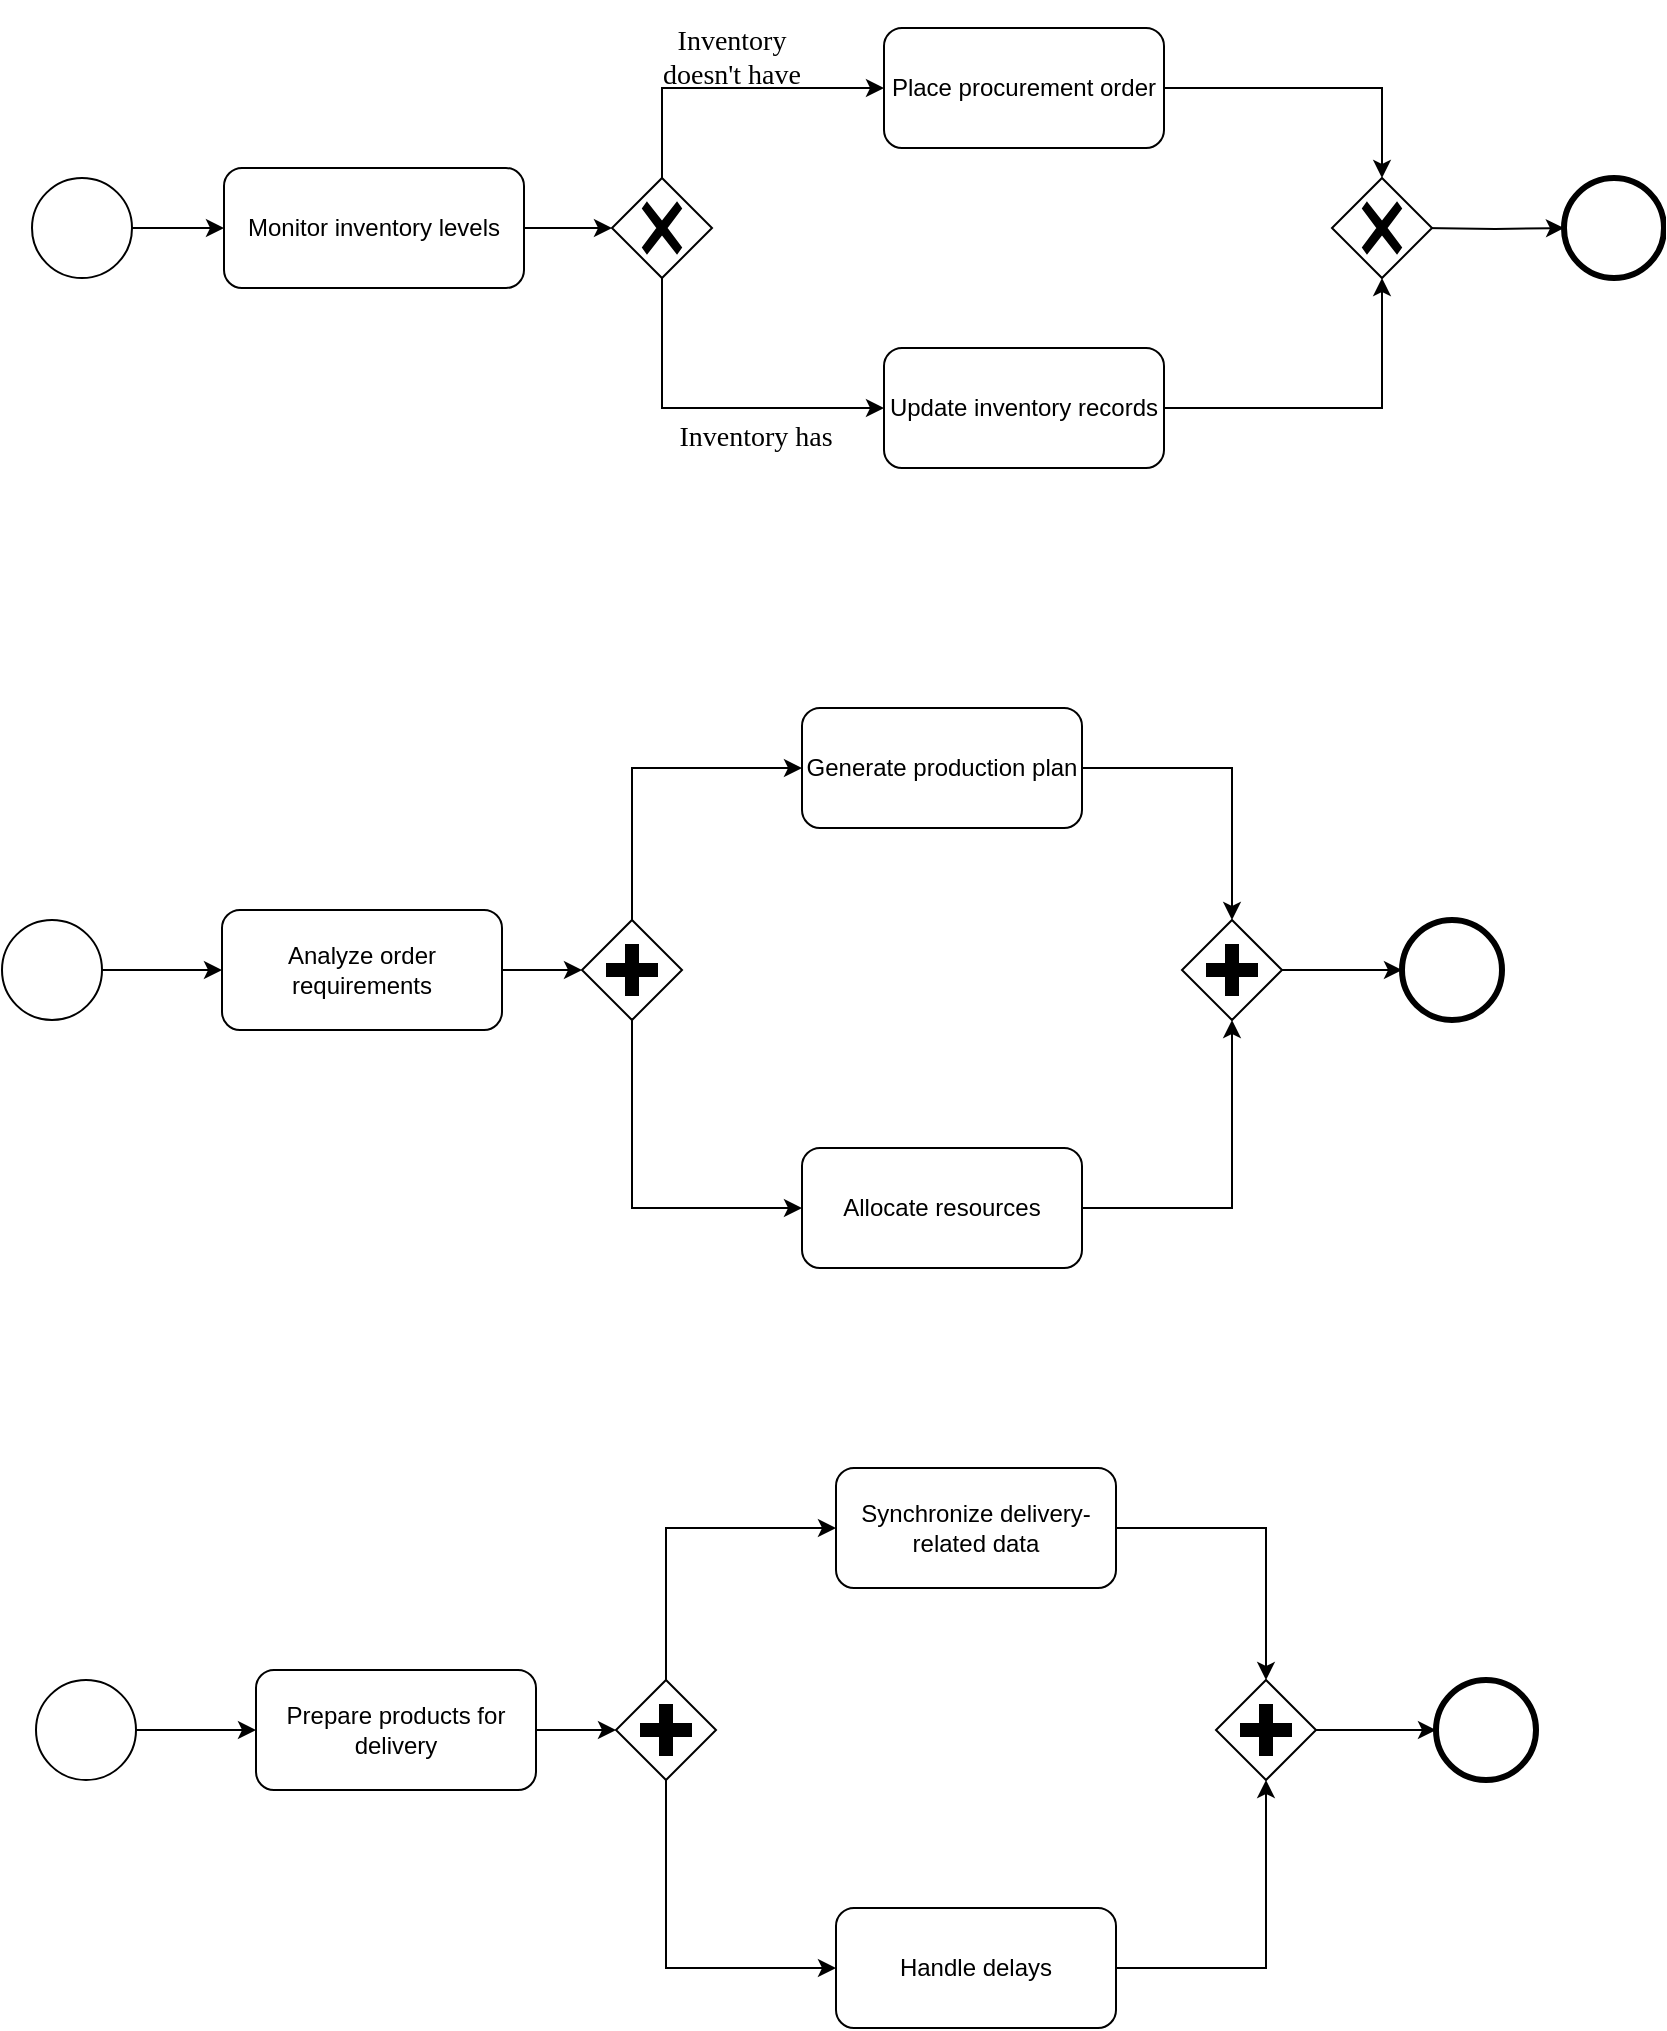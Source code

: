 <mxfile version="25.0.3">
  <diagram name="Production BPMN" id="LM1lkfpwHtUmzL5ZuMWx">
    <mxGraphModel dx="1221" dy="1894" grid="1" gridSize="10" guides="1" tooltips="1" connect="1" arrows="1" fold="1" page="1" pageScale="1" pageWidth="827" pageHeight="1169" math="0" shadow="0">
      <root>
        <mxCell id="0" />
        <mxCell id="1" parent="0" />
        <mxCell id="rg5PKnQTJV752whF03__-38" value="Monitor inventory levels" style="rounded=1;whiteSpace=wrap;html=1;" vertex="1" parent="1">
          <mxGeometry x="206" y="-150" width="150" height="60" as="geometry" />
        </mxCell>
        <mxCell id="rg5PKnQTJV752whF03__-39" value="Place procurement order" style="rounded=1;whiteSpace=wrap;html=1;" vertex="1" parent="1">
          <mxGeometry x="536" y="-220" width="140" height="60" as="geometry" />
        </mxCell>
        <mxCell id="rg5PKnQTJV752whF03__-40" value="Update inventory records" style="rounded=1;whiteSpace=wrap;html=1;" vertex="1" parent="1">
          <mxGeometry x="536" y="-60" width="140" height="60" as="geometry" />
        </mxCell>
        <mxCell id="rg5PKnQTJV752whF03__-41" edge="1" parent="1" target="rg5PKnQTJV752whF03__-38">
          <mxGeometry relative="1" as="geometry">
            <mxPoint x="160" y="-120" as="sourcePoint" />
          </mxGeometry>
        </mxCell>
        <mxCell id="rg5PKnQTJV752whF03__-42" style="entryX=0;entryY=0.5;entryDx=0;entryDy=0;entryPerimeter=0;" edge="1" parent="1" source="rg5PKnQTJV752whF03__-38" target="rg5PKnQTJV752whF03__-53">
          <mxGeometry relative="1" as="geometry">
            <mxPoint x="406" y="-120" as="targetPoint" />
          </mxGeometry>
        </mxCell>
        <mxCell id="rg5PKnQTJV752whF03__-44" value="" style="points=[[0.145,0.145,0],[0.5,0,0],[0.855,0.145,0],[1,0.5,0],[0.855,0.855,0],[0.5,1,0],[0.145,0.855,0],[0,0.5,0]];shape=mxgraph.bpmn.event;html=1;verticalLabelPosition=bottom;labelBackgroundColor=#ffffff;verticalAlign=top;align=center;perimeter=ellipsePerimeter;outlineConnect=0;aspect=fixed;outline=standard;symbol=general;" vertex="1" parent="1">
          <mxGeometry x="110" y="-145" width="50" height="50" as="geometry" />
        </mxCell>
        <mxCell id="rg5PKnQTJV752whF03__-45" value="" style="points=[[0.145,0.145,0],[0.5,0,0],[0.855,0.145,0],[1,0.5,0],[0.855,0.855,0],[0.5,1,0],[0.145,0.855,0],[0,0.5,0]];shape=mxgraph.bpmn.event;html=1;verticalLabelPosition=bottom;labelBackgroundColor=#ffffff;verticalAlign=top;align=center;perimeter=ellipsePerimeter;outlineConnect=0;aspect=fixed;outline=end;symbol=terminate2;" vertex="1" parent="1">
          <mxGeometry x="876" y="-145" width="50" height="50" as="geometry" />
        </mxCell>
        <mxCell id="rg5PKnQTJV752whF03__-46" style="edgeStyle=orthogonalEdgeStyle;rounded=0;orthogonalLoop=1;jettySize=auto;html=1;entryX=0;entryY=0.5;entryDx=0;entryDy=0;exitX=0.5;exitY=0;exitDx=0;exitDy=0;exitPerimeter=0;" edge="1" parent="1" source="rg5PKnQTJV752whF03__-53" target="rg5PKnQTJV752whF03__-39">
          <mxGeometry relative="1" as="geometry">
            <mxPoint x="431" y="-145" as="sourcePoint" />
          </mxGeometry>
        </mxCell>
        <mxCell id="rg5PKnQTJV752whF03__-47" style="edgeStyle=orthogonalEdgeStyle;rounded=0;orthogonalLoop=1;jettySize=auto;html=1;entryX=0;entryY=0.5;entryDx=0;entryDy=0;exitX=0.5;exitY=1;exitDx=0;exitDy=0;exitPerimeter=0;" edge="1" parent="1" source="rg5PKnQTJV752whF03__-53" target="rg5PKnQTJV752whF03__-40">
          <mxGeometry relative="1" as="geometry">
            <mxPoint x="430" y="-94" as="sourcePoint" />
          </mxGeometry>
        </mxCell>
        <mxCell id="rg5PKnQTJV752whF03__-49" value="" style="edgeStyle=orthogonalEdgeStyle;rounded=0;orthogonalLoop=1;jettySize=auto;html=1;" edge="1" parent="1" target="rg5PKnQTJV752whF03__-45">
          <mxGeometry relative="1" as="geometry">
            <mxPoint x="806" y="-120" as="sourcePoint" />
          </mxGeometry>
        </mxCell>
        <mxCell id="rg5PKnQTJV752whF03__-51" style="edgeStyle=orthogonalEdgeStyle;rounded=0;orthogonalLoop=1;jettySize=auto;html=1;entryX=0.5;entryY=0;entryDx=0;entryDy=0;entryPerimeter=0;" edge="1" parent="1" source="rg5PKnQTJV752whF03__-39" target="rg5PKnQTJV752whF03__-98">
          <mxGeometry relative="1" as="geometry">
            <mxPoint x="781" y="-145" as="targetPoint" />
          </mxGeometry>
        </mxCell>
        <mxCell id="rg5PKnQTJV752whF03__-52" style="edgeStyle=orthogonalEdgeStyle;rounded=0;orthogonalLoop=1;jettySize=auto;html=1;entryX=0.5;entryY=1;entryDx=0;entryDy=0;entryPerimeter=0;" edge="1" parent="1" source="rg5PKnQTJV752whF03__-40" target="rg5PKnQTJV752whF03__-98">
          <mxGeometry relative="1" as="geometry">
            <mxPoint x="781" y="-95" as="targetPoint" />
          </mxGeometry>
        </mxCell>
        <mxCell id="rg5PKnQTJV752whF03__-53" value="" style="points=[[0.25,0.25,0],[0.5,0,0],[0.75,0.25,0],[1,0.5,0],[0.75,0.75,0],[0.5,1,0],[0.25,0.75,0],[0,0.5,0]];shape=mxgraph.bpmn.gateway2;html=1;verticalLabelPosition=bottom;labelBackgroundColor=#ffffff;verticalAlign=top;align=center;perimeter=rhombusPerimeter;outlineConnect=0;outline=none;symbol=none;gwType=exclusive;" vertex="1" parent="1">
          <mxGeometry x="400" y="-145" width="50" height="50" as="geometry" />
        </mxCell>
        <mxCell id="rg5PKnQTJV752whF03__-98" value="" style="points=[[0.25,0.25,0],[0.5,0,0],[0.75,0.25,0],[1,0.5,0],[0.75,0.75,0],[0.5,1,0],[0.25,0.75,0],[0,0.5,0]];shape=mxgraph.bpmn.gateway2;html=1;verticalLabelPosition=bottom;labelBackgroundColor=#ffffff;verticalAlign=top;align=center;perimeter=rhombusPerimeter;outlineConnect=0;outline=none;symbol=none;gwType=exclusive;" vertex="1" parent="1">
          <mxGeometry x="760" y="-145" width="50" height="50" as="geometry" />
        </mxCell>
        <mxCell id="rg5PKnQTJV752whF03__-99" value="&lt;p class=&quot;MsoNormal&quot;&gt;&lt;span style=&quot;mso-spacerun:&#39;yes&#39;;font-family:Calibri;mso-fareast-font-family:宋体;&lt;br/&gt;mso-bidi-font-family:&#39;Times New Roman&#39;;font-size:10.5pt;mso-font-kerning:1.0pt;&quot;&gt;Inventory doesn&#39;t have&lt;/span&gt;&lt;/p&gt;" style="text;html=1;align=center;verticalAlign=middle;whiteSpace=wrap;rounded=0;" vertex="1" parent="1">
          <mxGeometry x="420" y="-220" width="80" height="30" as="geometry" />
        </mxCell>
        <mxCell id="rg5PKnQTJV752whF03__-100" value="&lt;p class=&quot;MsoNormal&quot;&gt;&lt;span style=&quot;mso-spacerun:&#39;yes&#39;;font-family:Calibri;mso-fareast-font-family:宋体;&lt;br/&gt;mso-bidi-font-family:&#39;Times New Roman&#39;;font-size:10.5pt;mso-font-kerning:1.0pt;&quot;&gt;Inventory has&lt;/span&gt;&lt;/p&gt;" style="text;html=1;align=center;verticalAlign=middle;whiteSpace=wrap;rounded=0;" vertex="1" parent="1">
          <mxGeometry x="432" y="-30" width="80" height="30" as="geometry" />
        </mxCell>
        <mxCell id="rg5PKnQTJV752whF03__-101" value="" style="edgeStyle=orthogonalEdgeStyle;rounded=0;orthogonalLoop=1;jettySize=auto;html=1;" edge="1" parent="1" source="rg5PKnQTJV752whF03__-102" target="rg5PKnQTJV752whF03__-110">
          <mxGeometry relative="1" as="geometry" />
        </mxCell>
        <mxCell id="rg5PKnQTJV752whF03__-102" value="Analyze order requirements" style="rounded=1;whiteSpace=wrap;html=1;" vertex="1" parent="1">
          <mxGeometry x="205" y="221" width="140" height="60" as="geometry" />
        </mxCell>
        <mxCell id="rg5PKnQTJV752whF03__-103" value="Generate production plan" style="rounded=1;whiteSpace=wrap;html=1;" vertex="1" parent="1">
          <mxGeometry x="495" y="120" width="140" height="60" as="geometry" />
        </mxCell>
        <mxCell id="rg5PKnQTJV752whF03__-104" value="Allocate resources" style="rounded=1;whiteSpace=wrap;html=1;" vertex="1" parent="1">
          <mxGeometry x="495" y="340" width="140" height="60" as="geometry" />
        </mxCell>
        <mxCell id="rg5PKnQTJV752whF03__-105" style="edgeStyle=orthogonalEdgeStyle;rounded=0;orthogonalLoop=1;jettySize=auto;html=1;entryX=0;entryY=0.5;entryDx=0;entryDy=0;" edge="1" parent="1" source="rg5PKnQTJV752whF03__-106">
          <mxGeometry relative="1" as="geometry">
            <mxPoint x="205" y="251" as="targetPoint" />
          </mxGeometry>
        </mxCell>
        <mxCell id="rg5PKnQTJV752whF03__-106" value="" style="points=[[0.145,0.145,0],[0.5,0,0],[0.855,0.145,0],[1,0.5,0],[0.855,0.855,0],[0.5,1,0],[0.145,0.855,0],[0,0.5,0]];shape=mxgraph.bpmn.event;html=1;verticalLabelPosition=bottom;labelBackgroundColor=#ffffff;verticalAlign=top;align=center;perimeter=ellipsePerimeter;outlineConnect=0;aspect=fixed;outline=standard;symbol=general;" vertex="1" parent="1">
          <mxGeometry x="95" y="226" width="50" height="50" as="geometry" />
        </mxCell>
        <mxCell id="rg5PKnQTJV752whF03__-107" value="" style="points=[[0.145,0.145,0],[0.5,0,0],[0.855,0.145,0],[1,0.5,0],[0.855,0.855,0],[0.5,1,0],[0.145,0.855,0],[0,0.5,0]];shape=mxgraph.bpmn.event;html=1;verticalLabelPosition=bottom;labelBackgroundColor=#ffffff;verticalAlign=top;align=center;perimeter=ellipsePerimeter;outlineConnect=0;aspect=fixed;outline=end;symbol=terminate2;" vertex="1" parent="1">
          <mxGeometry x="795" y="226" width="50" height="50" as="geometry" />
        </mxCell>
        <mxCell id="rg5PKnQTJV752whF03__-108" style="edgeStyle=orthogonalEdgeStyle;rounded=0;orthogonalLoop=1;jettySize=auto;html=1;entryX=0;entryY=0.5;entryDx=0;entryDy=0;exitX=0.5;exitY=1;exitDx=0;exitDy=0;exitPerimeter=0;" edge="1" parent="1" source="rg5PKnQTJV752whF03__-110" target="rg5PKnQTJV752whF03__-104">
          <mxGeometry relative="1" as="geometry" />
        </mxCell>
        <mxCell id="rg5PKnQTJV752whF03__-109" style="edgeStyle=orthogonalEdgeStyle;rounded=0;orthogonalLoop=1;jettySize=auto;html=1;entryX=0;entryY=0.5;entryDx=0;entryDy=0;exitX=0.5;exitY=0;exitDx=0;exitDy=0;exitPerimeter=0;" edge="1" parent="1" source="rg5PKnQTJV752whF03__-110" target="rg5PKnQTJV752whF03__-103">
          <mxGeometry relative="1" as="geometry" />
        </mxCell>
        <mxCell id="rg5PKnQTJV752whF03__-110" value="" style="points=[[0.25,0.25,0],[0.5,0,0],[0.75,0.25,0],[1,0.5,0],[0.75,0.75,0],[0.5,1,0],[0.25,0.75,0],[0,0.5,0]];shape=mxgraph.bpmn.gateway2;html=1;verticalLabelPosition=bottom;labelBackgroundColor=#ffffff;verticalAlign=top;align=center;perimeter=rhombusPerimeter;outlineConnect=0;outline=none;symbol=none;gwType=parallel;" vertex="1" parent="1">
          <mxGeometry x="385" y="226" width="50" height="50" as="geometry" />
        </mxCell>
        <mxCell id="rg5PKnQTJV752whF03__-111" value="" style="edgeStyle=orthogonalEdgeStyle;rounded=0;orthogonalLoop=1;jettySize=auto;html=1;" edge="1" parent="1" source="rg5PKnQTJV752whF03__-112" target="rg5PKnQTJV752whF03__-107">
          <mxGeometry relative="1" as="geometry" />
        </mxCell>
        <mxCell id="rg5PKnQTJV752whF03__-112" value="" style="points=[[0.25,0.25,0],[0.5,0,0],[0.75,0.25,0],[1,0.5,0],[0.75,0.75,0],[0.5,1,0],[0.25,0.75,0],[0,0.5,0]];shape=mxgraph.bpmn.gateway2;html=1;verticalLabelPosition=bottom;labelBackgroundColor=#ffffff;verticalAlign=top;align=center;perimeter=rhombusPerimeter;outlineConnect=0;outline=none;symbol=none;gwType=parallel;" vertex="1" parent="1">
          <mxGeometry x="685" y="226" width="50" height="50" as="geometry" />
        </mxCell>
        <mxCell id="rg5PKnQTJV752whF03__-113" style="edgeStyle=orthogonalEdgeStyle;rounded=0;orthogonalLoop=1;jettySize=auto;html=1;entryX=0.5;entryY=0;entryDx=0;entryDy=0;entryPerimeter=0;" edge="1" parent="1" source="rg5PKnQTJV752whF03__-103" target="rg5PKnQTJV752whF03__-112">
          <mxGeometry relative="1" as="geometry" />
        </mxCell>
        <mxCell id="rg5PKnQTJV752whF03__-114" style="edgeStyle=orthogonalEdgeStyle;rounded=0;orthogonalLoop=1;jettySize=auto;html=1;entryX=0.5;entryY=1;entryDx=0;entryDy=0;entryPerimeter=0;" edge="1" parent="1" source="rg5PKnQTJV752whF03__-104" target="rg5PKnQTJV752whF03__-112">
          <mxGeometry relative="1" as="geometry" />
        </mxCell>
        <mxCell id="rg5PKnQTJV752whF03__-129" value="" style="edgeStyle=orthogonalEdgeStyle;rounded=0;orthogonalLoop=1;jettySize=auto;html=1;" edge="1" parent="1" source="rg5PKnQTJV752whF03__-130" target="rg5PKnQTJV752whF03__-138">
          <mxGeometry relative="1" as="geometry" />
        </mxCell>
        <mxCell id="rg5PKnQTJV752whF03__-130" value="Prepare products for delivery" style="rounded=1;whiteSpace=wrap;html=1;" vertex="1" parent="1">
          <mxGeometry x="222" y="601" width="140" height="60" as="geometry" />
        </mxCell>
        <mxCell id="rg5PKnQTJV752whF03__-131" value="Synchronize delivery-related data" style="rounded=1;whiteSpace=wrap;html=1;" vertex="1" parent="1">
          <mxGeometry x="512" y="500" width="140" height="60" as="geometry" />
        </mxCell>
        <mxCell id="rg5PKnQTJV752whF03__-132" value="Handle delays" style="rounded=1;whiteSpace=wrap;html=1;" vertex="1" parent="1">
          <mxGeometry x="512" y="720" width="140" height="60" as="geometry" />
        </mxCell>
        <mxCell id="rg5PKnQTJV752whF03__-133" style="edgeStyle=orthogonalEdgeStyle;rounded=0;orthogonalLoop=1;jettySize=auto;html=1;entryX=0;entryY=0.5;entryDx=0;entryDy=0;" edge="1" parent="1" source="rg5PKnQTJV752whF03__-134">
          <mxGeometry relative="1" as="geometry">
            <mxPoint x="222" y="631" as="targetPoint" />
          </mxGeometry>
        </mxCell>
        <mxCell id="rg5PKnQTJV752whF03__-134" value="" style="points=[[0.145,0.145,0],[0.5,0,0],[0.855,0.145,0],[1,0.5,0],[0.855,0.855,0],[0.5,1,0],[0.145,0.855,0],[0,0.5,0]];shape=mxgraph.bpmn.event;html=1;verticalLabelPosition=bottom;labelBackgroundColor=#ffffff;verticalAlign=top;align=center;perimeter=ellipsePerimeter;outlineConnect=0;aspect=fixed;outline=standard;symbol=general;" vertex="1" parent="1">
          <mxGeometry x="112" y="606" width="50" height="50" as="geometry" />
        </mxCell>
        <mxCell id="rg5PKnQTJV752whF03__-135" value="" style="points=[[0.145,0.145,0],[0.5,0,0],[0.855,0.145,0],[1,0.5,0],[0.855,0.855,0],[0.5,1,0],[0.145,0.855,0],[0,0.5,0]];shape=mxgraph.bpmn.event;html=1;verticalLabelPosition=bottom;labelBackgroundColor=#ffffff;verticalAlign=top;align=center;perimeter=ellipsePerimeter;outlineConnect=0;aspect=fixed;outline=end;symbol=terminate2;" vertex="1" parent="1">
          <mxGeometry x="812" y="606" width="50" height="50" as="geometry" />
        </mxCell>
        <mxCell id="rg5PKnQTJV752whF03__-136" style="edgeStyle=orthogonalEdgeStyle;rounded=0;orthogonalLoop=1;jettySize=auto;html=1;entryX=0;entryY=0.5;entryDx=0;entryDy=0;exitX=0.5;exitY=1;exitDx=0;exitDy=0;exitPerimeter=0;" edge="1" parent="1" source="rg5PKnQTJV752whF03__-138" target="rg5PKnQTJV752whF03__-132">
          <mxGeometry relative="1" as="geometry" />
        </mxCell>
        <mxCell id="rg5PKnQTJV752whF03__-137" style="edgeStyle=orthogonalEdgeStyle;rounded=0;orthogonalLoop=1;jettySize=auto;html=1;entryX=0;entryY=0.5;entryDx=0;entryDy=0;exitX=0.5;exitY=0;exitDx=0;exitDy=0;exitPerimeter=0;" edge="1" parent="1" source="rg5PKnQTJV752whF03__-138" target="rg5PKnQTJV752whF03__-131">
          <mxGeometry relative="1" as="geometry" />
        </mxCell>
        <mxCell id="rg5PKnQTJV752whF03__-138" value="" style="points=[[0.25,0.25,0],[0.5,0,0],[0.75,0.25,0],[1,0.5,0],[0.75,0.75,0],[0.5,1,0],[0.25,0.75,0],[0,0.5,0]];shape=mxgraph.bpmn.gateway2;html=1;verticalLabelPosition=bottom;labelBackgroundColor=#ffffff;verticalAlign=top;align=center;perimeter=rhombusPerimeter;outlineConnect=0;outline=none;symbol=none;gwType=parallel;" vertex="1" parent="1">
          <mxGeometry x="402" y="606" width="50" height="50" as="geometry" />
        </mxCell>
        <mxCell id="rg5PKnQTJV752whF03__-139" value="" style="edgeStyle=orthogonalEdgeStyle;rounded=0;orthogonalLoop=1;jettySize=auto;html=1;" edge="1" parent="1" source="rg5PKnQTJV752whF03__-140" target="rg5PKnQTJV752whF03__-135">
          <mxGeometry relative="1" as="geometry" />
        </mxCell>
        <mxCell id="rg5PKnQTJV752whF03__-140" value="" style="points=[[0.25,0.25,0],[0.5,0,0],[0.75,0.25,0],[1,0.5,0],[0.75,0.75,0],[0.5,1,0],[0.25,0.75,0],[0,0.5,0]];shape=mxgraph.bpmn.gateway2;html=1;verticalLabelPosition=bottom;labelBackgroundColor=#ffffff;verticalAlign=top;align=center;perimeter=rhombusPerimeter;outlineConnect=0;outline=none;symbol=none;gwType=parallel;" vertex="1" parent="1">
          <mxGeometry x="702" y="606" width="50" height="50" as="geometry" />
        </mxCell>
        <mxCell id="rg5PKnQTJV752whF03__-141" style="edgeStyle=orthogonalEdgeStyle;rounded=0;orthogonalLoop=1;jettySize=auto;html=1;entryX=0.5;entryY=0;entryDx=0;entryDy=0;entryPerimeter=0;" edge="1" parent="1" source="rg5PKnQTJV752whF03__-131" target="rg5PKnQTJV752whF03__-140">
          <mxGeometry relative="1" as="geometry" />
        </mxCell>
        <mxCell id="rg5PKnQTJV752whF03__-142" style="edgeStyle=orthogonalEdgeStyle;rounded=0;orthogonalLoop=1;jettySize=auto;html=1;entryX=0.5;entryY=1;entryDx=0;entryDy=0;entryPerimeter=0;" edge="1" parent="1" source="rg5PKnQTJV752whF03__-132" target="rg5PKnQTJV752whF03__-140">
          <mxGeometry relative="1" as="geometry" />
        </mxCell>
      </root>
    </mxGraphModel>
  </diagram>
</mxfile>
